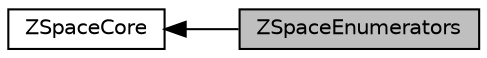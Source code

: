 digraph "ZSpaceEnumerators"
{
  edge [fontname="Helvetica",fontsize="10",labelfontname="Helvetica",labelfontsize="10"];
  node [fontname="Helvetica",fontsize="10",shape=record];
  rankdir=LR;
  Node0 [label="ZSpaceEnumerators",height=0.2,width=0.4,color="black", fillcolor="grey75", style="filled", fontcolor="black"];
  Node1 [label="ZSpaceCore",height=0.2,width=0.4,color="black", fillcolor="white", style="filled",URL="$group__z_space_core.html",tooltip="The core classes, enumerators ,defintions and utility methods of the library. "];
  Node1->Node0 [shape=plaintext, dir="back", style="solid"];
}
